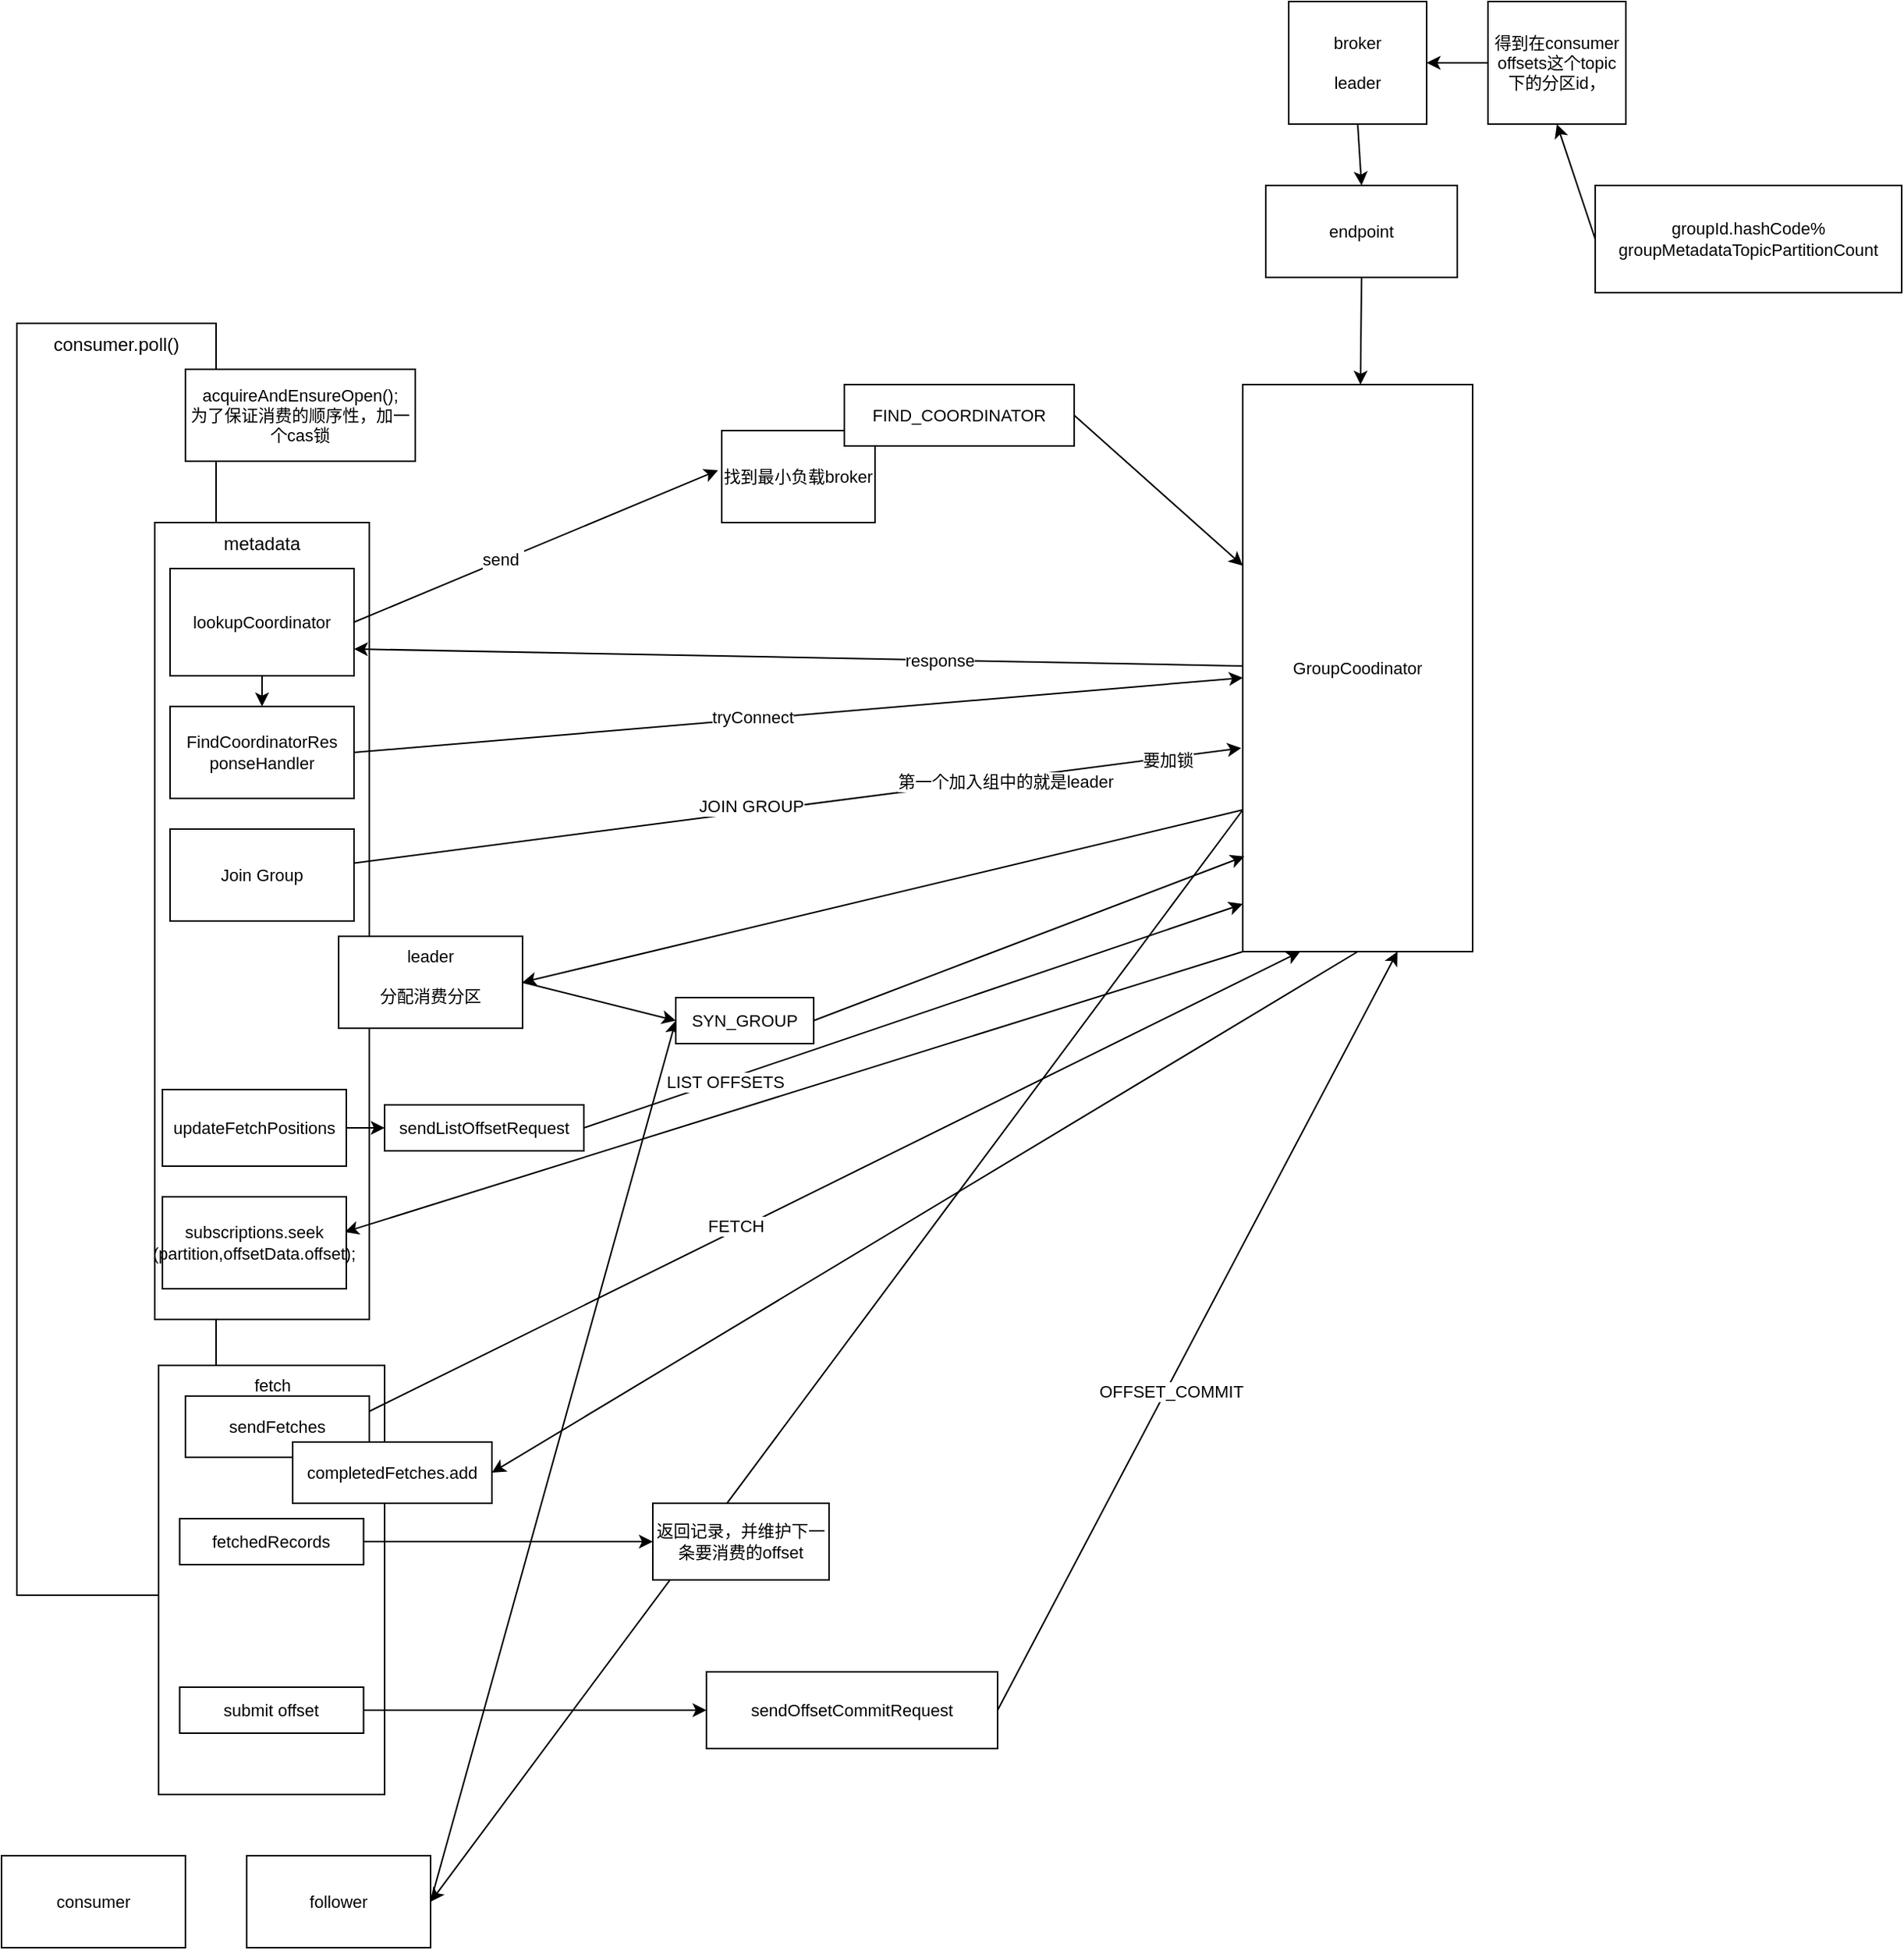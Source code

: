 <mxfile version="20.5.0" type="github">
  <diagram id="5VebHm9bn1DvfAVmsGHe" name="第 1 页">
    <mxGraphModel dx="1374" dy="762" grid="1" gridSize="10" guides="1" tooltips="1" connect="1" arrows="1" fold="1" page="1" pageScale="1" pageWidth="827" pageHeight="1169" math="0" shadow="0">
      <root>
        <mxCell id="0" />
        <mxCell id="1" parent="0" />
        <mxCell id="tpwx3SOw6HQHS5hW4aOe-1" value="consumer.poll()" style="rounded=0;whiteSpace=wrap;html=1;horizontal=1;verticalAlign=top;" vertex="1" parent="1">
          <mxGeometry x="130" y="310" width="130" height="830" as="geometry" />
        </mxCell>
        <mxCell id="tpwx3SOw6HQHS5hW4aOe-2" value="metadata&lt;br&gt;&lt;br&gt;&lt;br&gt;" style="rounded=0;whiteSpace=wrap;html=1;verticalAlign=top;" vertex="1" parent="1">
          <mxGeometry x="220" y="440" width="140" height="520" as="geometry" />
        </mxCell>
        <mxCell id="tpwx3SOw6HQHS5hW4aOe-4" value="&lt;span style=&quot;font-size: 11px;&quot;&gt;acquireAndEnsureOpen();&lt;br&gt;为了保证消费的顺序性，加一个cas锁&lt;br&gt;&lt;/span&gt;" style="rounded=0;whiteSpace=wrap;html=1;fontFamily=Helvetica;fontSize=11;" vertex="1" parent="1">
          <mxGeometry x="240" y="340" width="150" height="60" as="geometry" />
        </mxCell>
        <mxCell id="tpwx3SOw6HQHS5hW4aOe-7" style="rounded=0;orthogonalLoop=1;jettySize=auto;html=1;exitX=1;exitY=0.5;exitDx=0;exitDy=0;fontFamily=Helvetica;fontSize=11;horizontal=1;entryX=-0.024;entryY=0.431;entryDx=0;entryDy=0;entryPerimeter=0;" edge="1" parent="1" source="tpwx3SOw6HQHS5hW4aOe-5" target="tpwx3SOw6HQHS5hW4aOe-6">
          <mxGeometry relative="1" as="geometry">
            <mxPoint x="360" y="496.36" as="sourcePoint" />
            <mxPoint x="530" y="449.996" as="targetPoint" />
          </mxGeometry>
        </mxCell>
        <mxCell id="tpwx3SOw6HQHS5hW4aOe-8" value="send&amp;nbsp;" style="edgeLabel;html=1;align=center;verticalAlign=middle;resizable=0;points=[];fontSize=11;fontFamily=Helvetica;" vertex="1" connectable="0" parent="tpwx3SOw6HQHS5hW4aOe-7">
          <mxGeometry x="-0.184" y="1" relative="1" as="geometry">
            <mxPoint as="offset" />
          </mxGeometry>
        </mxCell>
        <mxCell id="tpwx3SOw6HQHS5hW4aOe-33" style="edgeStyle=none;rounded=0;orthogonalLoop=1;jettySize=auto;html=1;exitX=0.5;exitY=1;exitDx=0;exitDy=0;entryX=0.5;entryY=0;entryDx=0;entryDy=0;fontFamily=Helvetica;fontSize=11;" edge="1" parent="1" source="tpwx3SOw6HQHS5hW4aOe-5" target="tpwx3SOw6HQHS5hW4aOe-29">
          <mxGeometry relative="1" as="geometry" />
        </mxCell>
        <mxCell id="tpwx3SOw6HQHS5hW4aOe-5" value="&lt;span style=&quot;font-size: 11px;&quot;&gt;lookupCoordinator&lt;/span&gt;" style="rounded=0;whiteSpace=wrap;html=1;fontFamily=Helvetica;fontSize=11;" vertex="1" parent="1">
          <mxGeometry x="230" y="470" width="120" height="70" as="geometry" />
        </mxCell>
        <mxCell id="tpwx3SOw6HQHS5hW4aOe-6" value="找到最小负载broker" style="rounded=0;whiteSpace=wrap;html=1;fontFamily=Helvetica;fontSize=11;" vertex="1" parent="1">
          <mxGeometry x="590" y="380" width="100" height="60" as="geometry" />
        </mxCell>
        <mxCell id="tpwx3SOw6HQHS5hW4aOe-14" style="edgeStyle=none;rounded=0;orthogonalLoop=1;jettySize=auto;html=1;exitX=1;exitY=0.5;exitDx=0;exitDy=0;fontFamily=Helvetica;fontSize=11;" edge="1" parent="1" source="tpwx3SOw6HQHS5hW4aOe-12" target="tpwx3SOw6HQHS5hW4aOe-17">
          <mxGeometry relative="1" as="geometry" />
        </mxCell>
        <mxCell id="tpwx3SOw6HQHS5hW4aOe-12" value="FIND_COORDINATOR" style="rounded=0;whiteSpace=wrap;html=1;fontFamily=Helvetica;fontSize=11;" vertex="1" parent="1">
          <mxGeometry x="670" y="350" width="150" height="40" as="geometry" />
        </mxCell>
        <mxCell id="tpwx3SOw6HQHS5hW4aOe-26" style="edgeStyle=none;rounded=0;orthogonalLoop=1;jettySize=auto;html=1;exitX=0;exitY=0.5;exitDx=0;exitDy=0;entryX=0.5;entryY=1;entryDx=0;entryDy=0;fontFamily=Helvetica;fontSize=11;" edge="1" parent="1" source="tpwx3SOw6HQHS5hW4aOe-13" target="tpwx3SOw6HQHS5hW4aOe-19">
          <mxGeometry relative="1" as="geometry" />
        </mxCell>
        <mxCell id="tpwx3SOw6HQHS5hW4aOe-13" value="groupId.hashCode%&lt;br&gt;groupMetadataTopicPartitionCount" style="rounded=0;whiteSpace=wrap;html=1;fontFamily=Helvetica;fontSize=11;" vertex="1" parent="1">
          <mxGeometry x="1160" y="220" width="200" height="70" as="geometry" />
        </mxCell>
        <mxCell id="tpwx3SOw6HQHS5hW4aOe-27" style="edgeStyle=none;rounded=0;orthogonalLoop=1;jettySize=auto;html=1;entryX=1;entryY=0.75;entryDx=0;entryDy=0;fontFamily=Helvetica;fontSize=11;" edge="1" parent="1" source="tpwx3SOw6HQHS5hW4aOe-17" target="tpwx3SOw6HQHS5hW4aOe-5">
          <mxGeometry relative="1" as="geometry" />
        </mxCell>
        <mxCell id="tpwx3SOw6HQHS5hW4aOe-28" value="response" style="edgeLabel;html=1;align=center;verticalAlign=middle;resizable=0;points=[];fontSize=11;fontFamily=Helvetica;" vertex="1" connectable="0" parent="tpwx3SOw6HQHS5hW4aOe-27">
          <mxGeometry x="-0.316" relative="1" as="geometry">
            <mxPoint as="offset" />
          </mxGeometry>
        </mxCell>
        <mxCell id="tpwx3SOw6HQHS5hW4aOe-48" style="edgeStyle=none;rounded=0;orthogonalLoop=1;jettySize=auto;html=1;exitX=0;exitY=0.75;exitDx=0;exitDy=0;entryX=1;entryY=0.5;entryDx=0;entryDy=0;fontFamily=Helvetica;fontSize=11;" edge="1" parent="1" source="tpwx3SOw6HQHS5hW4aOe-17" target="tpwx3SOw6HQHS5hW4aOe-44">
          <mxGeometry relative="1" as="geometry" />
        </mxCell>
        <mxCell id="tpwx3SOw6HQHS5hW4aOe-49" style="edgeStyle=none;rounded=0;orthogonalLoop=1;jettySize=auto;html=1;exitX=0;exitY=0.75;exitDx=0;exitDy=0;entryX=1;entryY=0.5;entryDx=0;entryDy=0;fontFamily=Helvetica;fontSize=11;" edge="1" parent="1" source="tpwx3SOw6HQHS5hW4aOe-17" target="tpwx3SOw6HQHS5hW4aOe-45">
          <mxGeometry relative="1" as="geometry" />
        </mxCell>
        <mxCell id="tpwx3SOw6HQHS5hW4aOe-59" style="edgeStyle=none;rounded=0;orthogonalLoop=1;jettySize=auto;html=1;exitX=0;exitY=1;exitDx=0;exitDy=0;entryX=0.992;entryY=0.383;entryDx=0;entryDy=0;entryPerimeter=0;fontFamily=Helvetica;fontSize=11;" edge="1" parent="1" source="tpwx3SOw6HQHS5hW4aOe-17" target="tpwx3SOw6HQHS5hW4aOe-60">
          <mxGeometry relative="1" as="geometry" />
        </mxCell>
        <mxCell id="tpwx3SOw6HQHS5hW4aOe-17" value="&lt;span style=&quot;font-size: 11px;&quot;&gt;GroupCoodinator&lt;/span&gt;" style="rounded=0;whiteSpace=wrap;html=1;fontFamily=Helvetica;fontSize=11;" vertex="1" parent="1">
          <mxGeometry x="930" y="350" width="150" height="370" as="geometry" />
        </mxCell>
        <mxCell id="tpwx3SOw6HQHS5hW4aOe-22" style="edgeStyle=none;rounded=0;orthogonalLoop=1;jettySize=auto;html=1;exitX=0;exitY=0.5;exitDx=0;exitDy=0;entryX=1;entryY=0.5;entryDx=0;entryDy=0;fontFamily=Helvetica;fontSize=11;" edge="1" parent="1" source="tpwx3SOw6HQHS5hW4aOe-19" target="tpwx3SOw6HQHS5hW4aOe-21">
          <mxGeometry relative="1" as="geometry" />
        </mxCell>
        <mxCell id="tpwx3SOw6HQHS5hW4aOe-19" value="得到在consumer offsets这个topic下的分区id，" style="rounded=0;whiteSpace=wrap;html=1;fontFamily=Helvetica;fontSize=11;" vertex="1" parent="1">
          <mxGeometry x="1090" y="100" width="90" height="80" as="geometry" />
        </mxCell>
        <mxCell id="tpwx3SOw6HQHS5hW4aOe-24" style="edgeStyle=none;rounded=0;orthogonalLoop=1;jettySize=auto;html=1;exitX=0.5;exitY=1;exitDx=0;exitDy=0;entryX=0.5;entryY=0;entryDx=0;entryDy=0;fontFamily=Helvetica;fontSize=11;" edge="1" parent="1" source="tpwx3SOw6HQHS5hW4aOe-21" target="tpwx3SOw6HQHS5hW4aOe-23">
          <mxGeometry relative="1" as="geometry" />
        </mxCell>
        <mxCell id="tpwx3SOw6HQHS5hW4aOe-21" value="broker&lt;br&gt;&lt;br&gt;leader" style="rounded=0;whiteSpace=wrap;html=1;fontFamily=Helvetica;fontSize=11;" vertex="1" parent="1">
          <mxGeometry x="960" y="100" width="90" height="80" as="geometry" />
        </mxCell>
        <mxCell id="tpwx3SOw6HQHS5hW4aOe-25" style="edgeStyle=none;rounded=0;orthogonalLoop=1;jettySize=auto;html=1;exitX=0.5;exitY=1;exitDx=0;exitDy=0;fontFamily=Helvetica;fontSize=11;" edge="1" parent="1" source="tpwx3SOw6HQHS5hW4aOe-23" target="tpwx3SOw6HQHS5hW4aOe-17">
          <mxGeometry relative="1" as="geometry" />
        </mxCell>
        <mxCell id="tpwx3SOw6HQHS5hW4aOe-23" value="endpoint" style="rounded=0;whiteSpace=wrap;html=1;fontFamily=Helvetica;fontSize=11;" vertex="1" parent="1">
          <mxGeometry x="945" y="220" width="125" height="60" as="geometry" />
        </mxCell>
        <mxCell id="tpwx3SOw6HQHS5hW4aOe-34" style="edgeStyle=none;rounded=0;orthogonalLoop=1;jettySize=auto;html=1;exitX=1;exitY=0.5;exitDx=0;exitDy=0;fontFamily=Helvetica;fontSize=11;" edge="1" parent="1" source="tpwx3SOw6HQHS5hW4aOe-29" target="tpwx3SOw6HQHS5hW4aOe-17">
          <mxGeometry relative="1" as="geometry" />
        </mxCell>
        <mxCell id="tpwx3SOw6HQHS5hW4aOe-35" value="tryConnect" style="edgeLabel;html=1;align=center;verticalAlign=middle;resizable=0;points=[];fontSize=11;fontFamily=Helvetica;" vertex="1" connectable="0" parent="tpwx3SOw6HQHS5hW4aOe-34">
          <mxGeometry x="-0.105" y="1" relative="1" as="geometry">
            <mxPoint as="offset" />
          </mxGeometry>
        </mxCell>
        <mxCell id="tpwx3SOw6HQHS5hW4aOe-29" value="&lt;div&gt;&lt;span style=&quot;font-size: 11px;&quot;&gt;FindCoordinatorRes&lt;/span&gt;&lt;/div&gt;&lt;div&gt;&lt;span style=&quot;font-size: 11px;&quot;&gt;ponseHandler&lt;/span&gt;&lt;/div&gt;" style="rounded=0;whiteSpace=wrap;html=1;fontFamily=Helvetica;fontSize=11;" vertex="1" parent="1">
          <mxGeometry x="230" y="560" width="120" height="60" as="geometry" />
        </mxCell>
        <mxCell id="tpwx3SOw6HQHS5hW4aOe-37" style="edgeStyle=none;rounded=0;orthogonalLoop=1;jettySize=auto;html=1;entryX=-0.007;entryY=0.641;entryDx=0;entryDy=0;fontFamily=Helvetica;fontSize=11;entryPerimeter=0;" edge="1" parent="1" source="tpwx3SOw6HQHS5hW4aOe-36" target="tpwx3SOw6HQHS5hW4aOe-17">
          <mxGeometry relative="1" as="geometry" />
        </mxCell>
        <mxCell id="tpwx3SOw6HQHS5hW4aOe-38" value="JOIN GROUP" style="edgeLabel;html=1;align=center;verticalAlign=middle;resizable=0;points=[];fontSize=11;fontFamily=Helvetica;" vertex="1" connectable="0" parent="tpwx3SOw6HQHS5hW4aOe-37">
          <mxGeometry x="-0.104" y="4" relative="1" as="geometry">
            <mxPoint as="offset" />
          </mxGeometry>
        </mxCell>
        <mxCell id="tpwx3SOw6HQHS5hW4aOe-39" value="第一个加入组中的就是leader" style="edgeLabel;html=1;align=center;verticalAlign=middle;resizable=0;points=[];fontSize=11;fontFamily=Helvetica;" vertex="1" connectable="0" parent="tpwx3SOw6HQHS5hW4aOe-37">
          <mxGeometry x="0.468" y="-2" relative="1" as="geometry">
            <mxPoint as="offset" />
          </mxGeometry>
        </mxCell>
        <mxCell id="tpwx3SOw6HQHS5hW4aOe-78" value="要加锁" style="edgeLabel;html=1;align=center;verticalAlign=middle;resizable=0;points=[];fontSize=11;fontFamily=Helvetica;" vertex="1" connectable="0" parent="tpwx3SOw6HQHS5hW4aOe-37">
          <mxGeometry x="0.834" y="-1" relative="1" as="geometry">
            <mxPoint as="offset" />
          </mxGeometry>
        </mxCell>
        <mxCell id="tpwx3SOw6HQHS5hW4aOe-36" value="&lt;div&gt;Join Group&lt;/div&gt;" style="rounded=0;whiteSpace=wrap;html=1;fontFamily=Helvetica;fontSize=11;" vertex="1" parent="1">
          <mxGeometry x="230" y="640" width="120" height="60" as="geometry" />
        </mxCell>
        <mxCell id="tpwx3SOw6HQHS5hW4aOe-51" style="edgeStyle=none;rounded=0;orthogonalLoop=1;jettySize=auto;html=1;exitX=1;exitY=0.5;exitDx=0;exitDy=0;entryX=0;entryY=0.5;entryDx=0;entryDy=0;fontFamily=Helvetica;fontSize=11;" edge="1" parent="1" source="tpwx3SOw6HQHS5hW4aOe-44" target="tpwx3SOw6HQHS5hW4aOe-50">
          <mxGeometry relative="1" as="geometry" />
        </mxCell>
        <mxCell id="tpwx3SOw6HQHS5hW4aOe-44" value="leader&lt;br&gt;&lt;br&gt;分配消费分区" style="rounded=0;whiteSpace=wrap;html=1;fontFamily=Helvetica;fontSize=11;verticalAlign=top;" vertex="1" parent="1">
          <mxGeometry x="340" y="710" width="120" height="60" as="geometry" />
        </mxCell>
        <mxCell id="tpwx3SOw6HQHS5hW4aOe-52" style="edgeStyle=none;rounded=0;orthogonalLoop=1;jettySize=auto;html=1;exitX=1;exitY=0.5;exitDx=0;exitDy=0;entryX=0;entryY=0.5;entryDx=0;entryDy=0;fontFamily=Helvetica;fontSize=11;" edge="1" parent="1" source="tpwx3SOw6HQHS5hW4aOe-45" target="tpwx3SOw6HQHS5hW4aOe-50">
          <mxGeometry relative="1" as="geometry" />
        </mxCell>
        <mxCell id="tpwx3SOw6HQHS5hW4aOe-45" value="follower" style="rounded=0;whiteSpace=wrap;html=1;fontFamily=Helvetica;fontSize=11;" vertex="1" parent="1">
          <mxGeometry x="280" y="1310" width="120" height="60" as="geometry" />
        </mxCell>
        <mxCell id="tpwx3SOw6HQHS5hW4aOe-47" value="consumer" style="rounded=0;whiteSpace=wrap;html=1;fontFamily=Helvetica;fontSize=11;" vertex="1" parent="1">
          <mxGeometry x="120" y="1310" width="120" height="60" as="geometry" />
        </mxCell>
        <mxCell id="tpwx3SOw6HQHS5hW4aOe-53" style="edgeStyle=none;rounded=0;orthogonalLoop=1;jettySize=auto;html=1;exitX=1;exitY=0.5;exitDx=0;exitDy=0;entryX=0.007;entryY=0.832;entryDx=0;entryDy=0;entryPerimeter=0;fontFamily=Helvetica;fontSize=11;" edge="1" parent="1" source="tpwx3SOw6HQHS5hW4aOe-50" target="tpwx3SOw6HQHS5hW4aOe-17">
          <mxGeometry relative="1" as="geometry" />
        </mxCell>
        <mxCell id="tpwx3SOw6HQHS5hW4aOe-50" value="SYN_GROUP" style="rounded=0;whiteSpace=wrap;html=1;fontFamily=Helvetica;fontSize=11;" vertex="1" parent="1">
          <mxGeometry x="560" y="750" width="90" height="30" as="geometry" />
        </mxCell>
        <mxCell id="tpwx3SOw6HQHS5hW4aOe-56" style="edgeStyle=none;rounded=0;orthogonalLoop=1;jettySize=auto;html=1;exitX=1;exitY=0.5;exitDx=0;exitDy=0;fontFamily=Helvetica;fontSize=11;" edge="1" parent="1" source="tpwx3SOw6HQHS5hW4aOe-54" target="tpwx3SOw6HQHS5hW4aOe-55">
          <mxGeometry relative="1" as="geometry" />
        </mxCell>
        <mxCell id="tpwx3SOw6HQHS5hW4aOe-54" value="updateFetchPositions" style="rounded=0;whiteSpace=wrap;html=1;fontFamily=Helvetica;fontSize=11;" vertex="1" parent="1">
          <mxGeometry x="225" y="810" width="120" height="50" as="geometry" />
        </mxCell>
        <mxCell id="tpwx3SOw6HQHS5hW4aOe-57" style="edgeStyle=none;rounded=0;orthogonalLoop=1;jettySize=auto;html=1;exitX=1;exitY=0.5;exitDx=0;exitDy=0;entryX=0;entryY=0.916;entryDx=0;entryDy=0;entryPerimeter=0;fontFamily=Helvetica;fontSize=11;" edge="1" parent="1" source="tpwx3SOw6HQHS5hW4aOe-55" target="tpwx3SOw6HQHS5hW4aOe-17">
          <mxGeometry relative="1" as="geometry" />
        </mxCell>
        <mxCell id="tpwx3SOw6HQHS5hW4aOe-58" value="LIST OFFSETS" style="edgeLabel;html=1;align=center;verticalAlign=middle;resizable=0;points=[];fontSize=11;fontFamily=Helvetica;" vertex="1" connectable="0" parent="tpwx3SOw6HQHS5hW4aOe-57">
          <mxGeometry x="-0.574" y="-2" relative="1" as="geometry">
            <mxPoint y="-1" as="offset" />
          </mxGeometry>
        </mxCell>
        <mxCell id="tpwx3SOw6HQHS5hW4aOe-55" value="sendListOffsetRequest" style="rounded=0;whiteSpace=wrap;html=1;fontFamily=Helvetica;fontSize=11;" vertex="1" parent="1">
          <mxGeometry x="370" y="820" width="130" height="30" as="geometry" />
        </mxCell>
        <mxCell id="tpwx3SOw6HQHS5hW4aOe-60" value="subscriptions.seek&lt;br&gt;(partition,offsetData.offset);" style="rounded=0;whiteSpace=wrap;html=1;fontFamily=Helvetica;fontSize=11;" vertex="1" parent="1">
          <mxGeometry x="225" y="880" width="120" height="60" as="geometry" />
        </mxCell>
        <mxCell id="tpwx3SOw6HQHS5hW4aOe-61" value="fetch" style="rounded=0;whiteSpace=wrap;html=1;fontFamily=Helvetica;fontSize=11;verticalAlign=top;" vertex="1" parent="1">
          <mxGeometry x="222.5" y="990" width="147.5" height="280" as="geometry" />
        </mxCell>
        <mxCell id="tpwx3SOw6HQHS5hW4aOe-63" value="sendFetches" style="rounded=0;whiteSpace=wrap;html=1;fontFamily=Helvetica;fontSize=11;" vertex="1" parent="1">
          <mxGeometry x="240" y="1010" width="120" height="40" as="geometry" />
        </mxCell>
        <mxCell id="tpwx3SOw6HQHS5hW4aOe-66" value="completedFetches.add" style="rounded=0;whiteSpace=wrap;html=1;fontFamily=Helvetica;fontSize=11;" vertex="1" parent="1">
          <mxGeometry x="310" y="1040" width="130" height="40" as="geometry" />
        </mxCell>
        <mxCell id="tpwx3SOw6HQHS5hW4aOe-67" style="edgeStyle=none;rounded=0;orthogonalLoop=1;jettySize=auto;html=1;exitX=0.5;exitY=1;exitDx=0;exitDy=0;entryX=1;entryY=0.5;entryDx=0;entryDy=0;fontFamily=Helvetica;fontSize=11;" edge="1" parent="1" source="tpwx3SOw6HQHS5hW4aOe-17" target="tpwx3SOw6HQHS5hW4aOe-66">
          <mxGeometry relative="1" as="geometry" />
        </mxCell>
        <mxCell id="tpwx3SOw6HQHS5hW4aOe-64" style="edgeStyle=none;rounded=0;orthogonalLoop=1;jettySize=auto;html=1;entryX=0.25;entryY=1;entryDx=0;entryDy=0;fontFamily=Helvetica;fontSize=11;exitX=1;exitY=0.25;exitDx=0;exitDy=0;" edge="1" parent="1" source="tpwx3SOw6HQHS5hW4aOe-63" target="tpwx3SOw6HQHS5hW4aOe-17">
          <mxGeometry relative="1" as="geometry">
            <mxPoint x="360" y="1030" as="sourcePoint" />
          </mxGeometry>
        </mxCell>
        <mxCell id="tpwx3SOw6HQHS5hW4aOe-65" value="FETCH" style="edgeLabel;html=1;align=center;verticalAlign=middle;resizable=0;points=[];fontSize=11;fontFamily=Helvetica;" vertex="1" connectable="0" parent="tpwx3SOw6HQHS5hW4aOe-64">
          <mxGeometry x="-0.209" y="3" relative="1" as="geometry">
            <mxPoint as="offset" />
          </mxGeometry>
        </mxCell>
        <mxCell id="tpwx3SOw6HQHS5hW4aOe-70" style="edgeStyle=none;rounded=0;orthogonalLoop=1;jettySize=auto;html=1;exitX=1;exitY=0.5;exitDx=0;exitDy=0;entryX=0;entryY=0.5;entryDx=0;entryDy=0;fontFamily=Helvetica;fontSize=11;" edge="1" parent="1" source="tpwx3SOw6HQHS5hW4aOe-68" target="tpwx3SOw6HQHS5hW4aOe-69">
          <mxGeometry relative="1" as="geometry" />
        </mxCell>
        <mxCell id="tpwx3SOw6HQHS5hW4aOe-68" value="fetchedRecords" style="rounded=0;whiteSpace=wrap;html=1;fontFamily=Helvetica;fontSize=11;" vertex="1" parent="1">
          <mxGeometry x="236.25" y="1090" width="120" height="30" as="geometry" />
        </mxCell>
        <mxCell id="tpwx3SOw6HQHS5hW4aOe-69" value="返回记录，并维护下一条要消费的offset" style="rounded=0;whiteSpace=wrap;html=1;fontFamily=Helvetica;fontSize=11;" vertex="1" parent="1">
          <mxGeometry x="545" y="1080" width="115" height="50" as="geometry" />
        </mxCell>
        <mxCell id="tpwx3SOw6HQHS5hW4aOe-75" style="edgeStyle=none;rounded=0;orthogonalLoop=1;jettySize=auto;html=1;exitX=1;exitY=0.5;exitDx=0;exitDy=0;fontFamily=Helvetica;fontSize=11;" edge="1" parent="1" source="tpwx3SOw6HQHS5hW4aOe-71" target="tpwx3SOw6HQHS5hW4aOe-72">
          <mxGeometry relative="1" as="geometry" />
        </mxCell>
        <mxCell id="tpwx3SOw6HQHS5hW4aOe-71" value="submit offset" style="rounded=0;whiteSpace=wrap;html=1;fontFamily=Helvetica;fontSize=11;" vertex="1" parent="1">
          <mxGeometry x="236.25" y="1200" width="120" height="30" as="geometry" />
        </mxCell>
        <mxCell id="tpwx3SOw6HQHS5hW4aOe-76" style="edgeStyle=none;rounded=0;orthogonalLoop=1;jettySize=auto;html=1;exitX=1;exitY=0.5;exitDx=0;exitDy=0;entryX=0.673;entryY=1;entryDx=0;entryDy=0;entryPerimeter=0;fontFamily=Helvetica;fontSize=11;" edge="1" parent="1" source="tpwx3SOw6HQHS5hW4aOe-72" target="tpwx3SOw6HQHS5hW4aOe-17">
          <mxGeometry relative="1" as="geometry" />
        </mxCell>
        <mxCell id="tpwx3SOw6HQHS5hW4aOe-77" value="OFFSET_COMMIT" style="edgeLabel;html=1;align=center;verticalAlign=middle;resizable=0;points=[];fontSize=11;fontFamily=Helvetica;" vertex="1" connectable="0" parent="tpwx3SOw6HQHS5hW4aOe-76">
          <mxGeometry x="-0.154" y="-3" relative="1" as="geometry">
            <mxPoint as="offset" />
          </mxGeometry>
        </mxCell>
        <mxCell id="tpwx3SOw6HQHS5hW4aOe-72" value="sendOffsetCommitRequest" style="rounded=0;whiteSpace=wrap;html=1;fontFamily=Helvetica;fontSize=11;" vertex="1" parent="1">
          <mxGeometry x="580" y="1190" width="190" height="50" as="geometry" />
        </mxCell>
      </root>
    </mxGraphModel>
  </diagram>
</mxfile>
